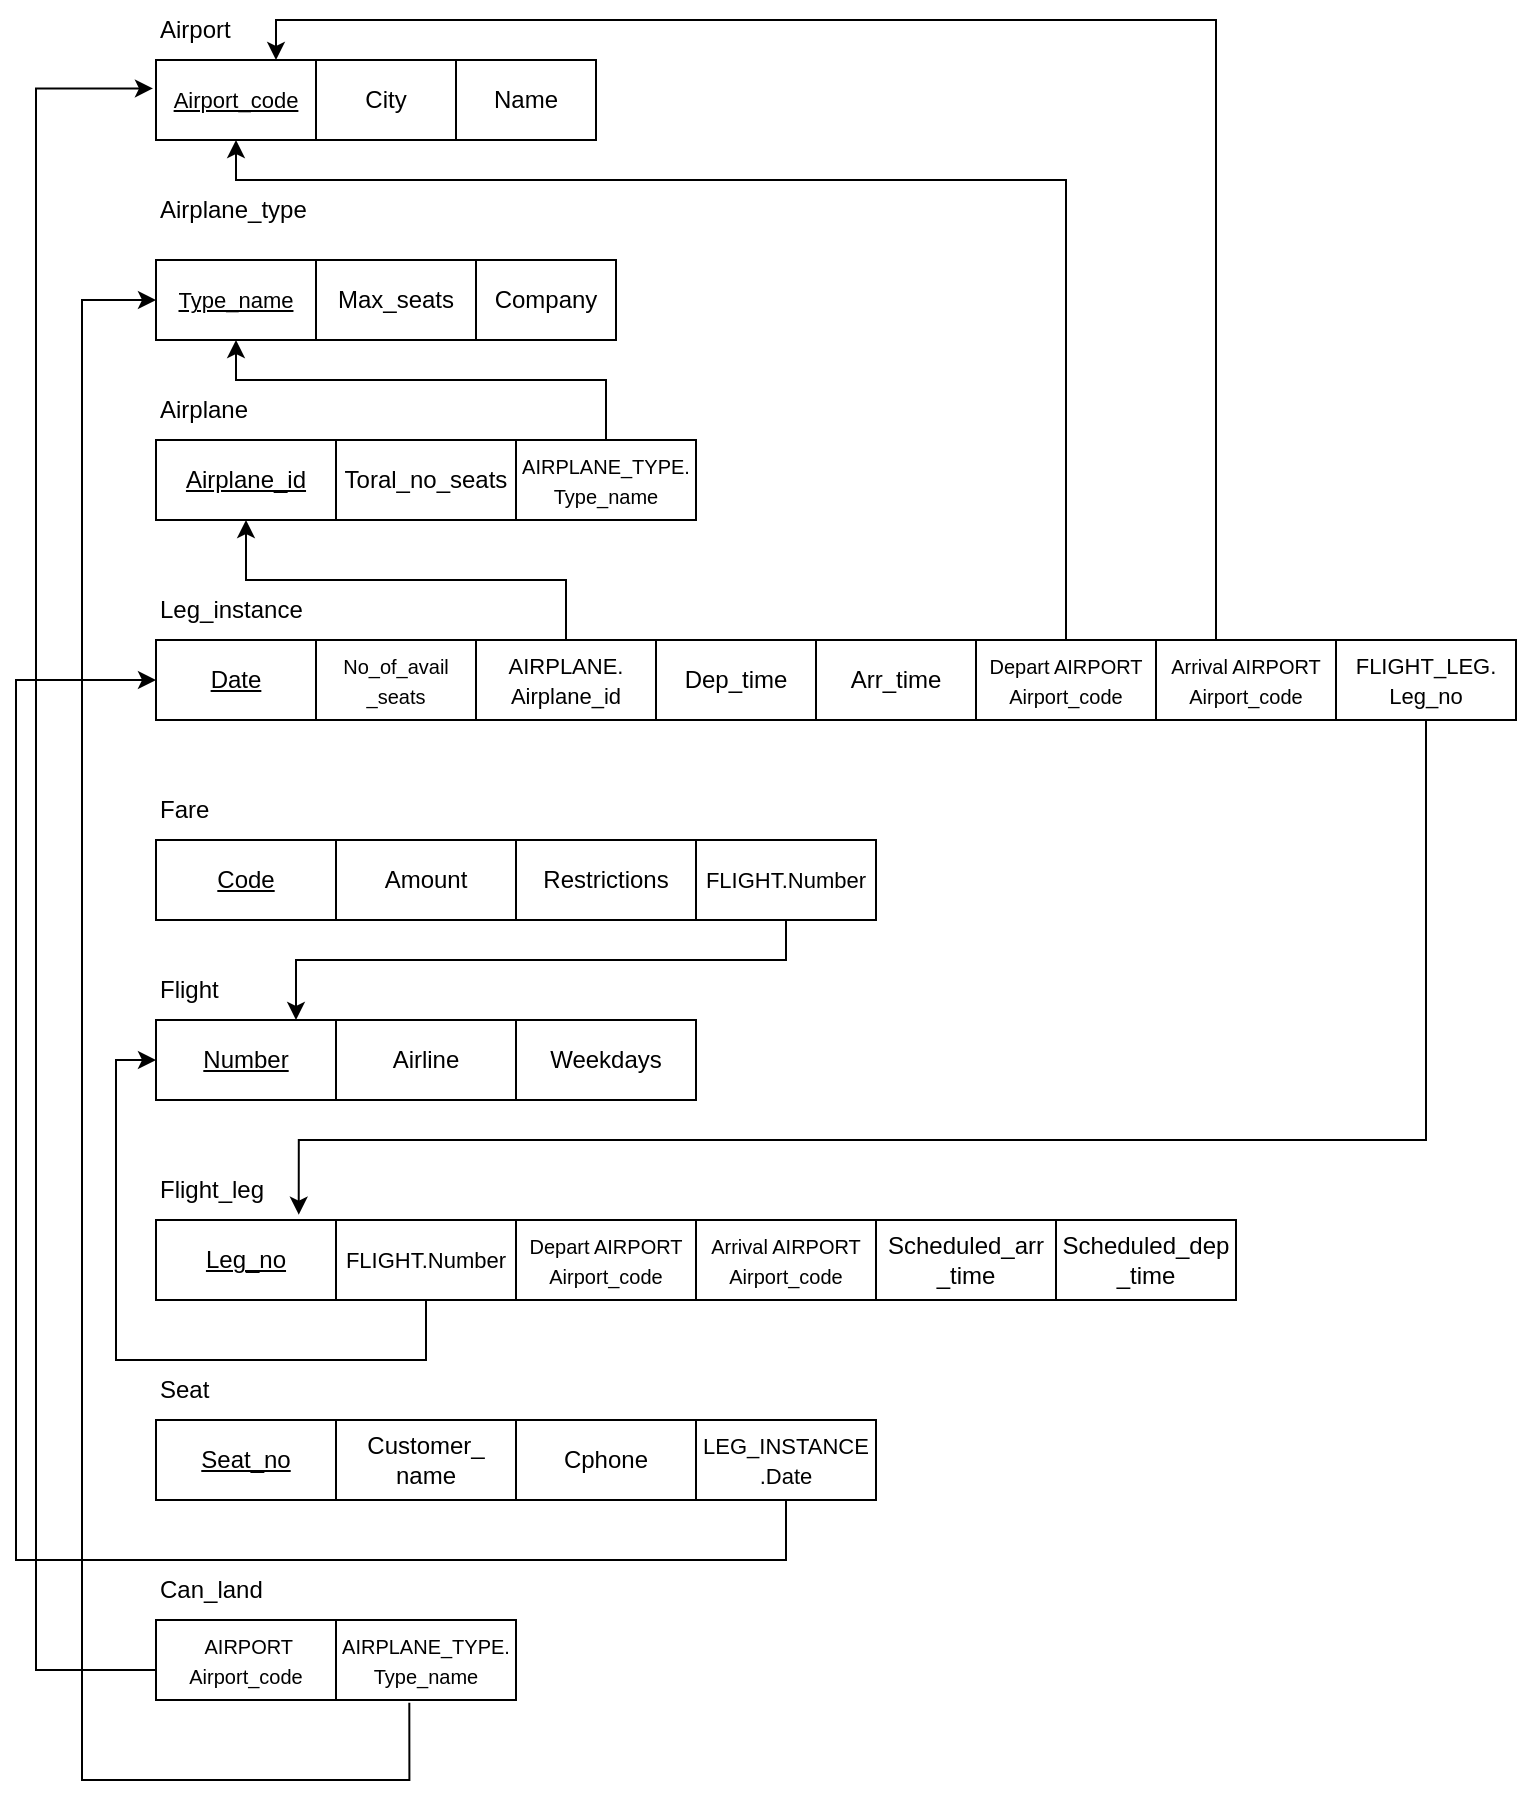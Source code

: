 <mxfile version="24.0.2" type="github">
  <diagram name="Página-1" id="2_WOX7FnMg_eUjWQ_aEJ">
    <mxGraphModel dx="1590" dy="1087" grid="1" gridSize="10" guides="1" tooltips="1" connect="1" arrows="1" fold="1" page="1" pageScale="1" pageWidth="827" pageHeight="1169" math="0" shadow="0">
      <root>
        <mxCell id="0" />
        <mxCell id="1" parent="0" />
        <mxCell id="GT8kRJstvFUQp1vNYufc-23" value="&lt;font style=&quot;font-size: 11px;&quot;&gt;&lt;u&gt;Airport_code&lt;/u&gt;&lt;/font&gt;" style="whiteSpace=wrap;html=1;align=center;" vertex="1" parent="1">
          <mxGeometry x="90" y="80" width="80" height="40" as="geometry" />
        </mxCell>
        <mxCell id="GT8kRJstvFUQp1vNYufc-24" value="City" style="whiteSpace=wrap;html=1;align=center;" vertex="1" parent="1">
          <mxGeometry x="170" y="80" width="70" height="40" as="geometry" />
        </mxCell>
        <mxCell id="GT8kRJstvFUQp1vNYufc-25" value="Name" style="whiteSpace=wrap;html=1;align=center;" vertex="1" parent="1">
          <mxGeometry x="240" y="80" width="70" height="40" as="geometry" />
        </mxCell>
        <mxCell id="GT8kRJstvFUQp1vNYufc-27" value="Airport" style="text;html=1;align=left;verticalAlign=middle;whiteSpace=wrap;rounded=0;" vertex="1" parent="1">
          <mxGeometry x="90" y="50" width="60" height="30" as="geometry" />
        </mxCell>
        <mxCell id="GT8kRJstvFUQp1vNYufc-29" value="&lt;font style=&quot;font-size: 11px;&quot;&gt;&lt;u&gt;Type_name&lt;/u&gt;&lt;/font&gt;" style="whiteSpace=wrap;html=1;align=center;" vertex="1" parent="1">
          <mxGeometry x="90" y="180" width="80" height="40" as="geometry" />
        </mxCell>
        <mxCell id="GT8kRJstvFUQp1vNYufc-30" value="Max_seats" style="whiteSpace=wrap;html=1;align=center;" vertex="1" parent="1">
          <mxGeometry x="170" y="180" width="80" height="40" as="geometry" />
        </mxCell>
        <mxCell id="GT8kRJstvFUQp1vNYufc-31" value="Company" style="whiteSpace=wrap;html=1;align=center;" vertex="1" parent="1">
          <mxGeometry x="250" y="180" width="70" height="40" as="geometry" />
        </mxCell>
        <mxCell id="GT8kRJstvFUQp1vNYufc-32" value="Airplane" style="text;html=1;align=left;verticalAlign=middle;whiteSpace=wrap;rounded=0;" vertex="1" parent="1">
          <mxGeometry x="90" y="240" width="80" height="30" as="geometry" />
        </mxCell>
        <mxCell id="GT8kRJstvFUQp1vNYufc-34" value="&lt;u&gt;Airplane_id&lt;/u&gt;" style="whiteSpace=wrap;html=1;align=center;" vertex="1" parent="1">
          <mxGeometry x="90" y="270" width="90" height="40" as="geometry" />
        </mxCell>
        <mxCell id="GT8kRJstvFUQp1vNYufc-35" value="Toral_no_seats" style="whiteSpace=wrap;html=1;align=center;" vertex="1" parent="1">
          <mxGeometry x="180" y="270" width="90" height="40" as="geometry" />
        </mxCell>
        <mxCell id="GT8kRJstvFUQp1vNYufc-81" style="edgeStyle=orthogonalEdgeStyle;rounded=0;orthogonalLoop=1;jettySize=auto;html=1;entryX=0.5;entryY=1;entryDx=0;entryDy=0;" edge="1" parent="1" source="GT8kRJstvFUQp1vNYufc-36" target="GT8kRJstvFUQp1vNYufc-29">
          <mxGeometry relative="1" as="geometry">
            <Array as="points">
              <mxPoint x="315" y="240" />
              <mxPoint x="130" y="240" />
            </Array>
          </mxGeometry>
        </mxCell>
        <mxCell id="GT8kRJstvFUQp1vNYufc-36" value="&lt;font style=&quot;font-size: 10px;&quot;&gt;AIRPLANE_TYPE.&lt;br&gt;Type_name&lt;/font&gt;" style="whiteSpace=wrap;html=1;align=center;" vertex="1" parent="1">
          <mxGeometry x="270" y="270" width="90" height="40" as="geometry" />
        </mxCell>
        <mxCell id="GT8kRJstvFUQp1vNYufc-37" value="Airplane_type" style="text;html=1;align=left;verticalAlign=middle;whiteSpace=wrap;rounded=0;" vertex="1" parent="1">
          <mxGeometry x="90" y="140" width="80" height="30" as="geometry" />
        </mxCell>
        <mxCell id="GT8kRJstvFUQp1vNYufc-38" value="&lt;u&gt;Date&lt;/u&gt;" style="whiteSpace=wrap;html=1;align=center;" vertex="1" parent="1">
          <mxGeometry x="90" y="370" width="80" height="40" as="geometry" />
        </mxCell>
        <mxCell id="GT8kRJstvFUQp1vNYufc-91" style="edgeStyle=orthogonalEdgeStyle;rounded=0;orthogonalLoop=1;jettySize=auto;html=1;entryX=0.75;entryY=0;entryDx=0;entryDy=0;" edge="1" parent="1" source="GT8kRJstvFUQp1vNYufc-39" target="GT8kRJstvFUQp1vNYufc-23">
          <mxGeometry relative="1" as="geometry">
            <Array as="points">
              <mxPoint x="620" y="60" />
              <mxPoint x="150" y="60" />
            </Array>
          </mxGeometry>
        </mxCell>
        <mxCell id="GT8kRJstvFUQp1vNYufc-39" value="&lt;span style=&quot;font-size: 10px;&quot;&gt;Arrival AIRPORT&lt;/span&gt;&lt;br style=&quot;font-size: 10px;&quot;&gt;&lt;span style=&quot;font-size: 10px;&quot;&gt;Airport_code&lt;/span&gt;" style="whiteSpace=wrap;html=1;align=center;" vertex="1" parent="1">
          <mxGeometry x="590" y="370" width="90" height="40" as="geometry" />
        </mxCell>
        <mxCell id="GT8kRJstvFUQp1vNYufc-86" style="edgeStyle=orthogonalEdgeStyle;rounded=0;orthogonalLoop=1;jettySize=auto;html=1;entryX=0.5;entryY=1;entryDx=0;entryDy=0;" edge="1" parent="1" source="GT8kRJstvFUQp1vNYufc-40" target="GT8kRJstvFUQp1vNYufc-23">
          <mxGeometry relative="1" as="geometry">
            <Array as="points">
              <mxPoint x="545" y="140" />
              <mxPoint x="130" y="140" />
            </Array>
          </mxGeometry>
        </mxCell>
        <mxCell id="GT8kRJstvFUQp1vNYufc-40" value="&lt;font style=&quot;font-size: 10px;&quot;&gt;Depart AIRPORT&lt;br&gt;Airport_code&lt;/font&gt;" style="whiteSpace=wrap;html=1;align=center;" vertex="1" parent="1">
          <mxGeometry x="500" y="370" width="90" height="40" as="geometry" />
        </mxCell>
        <mxCell id="GT8kRJstvFUQp1vNYufc-41" value="Arr_time" style="whiteSpace=wrap;html=1;align=center;" vertex="1" parent="1">
          <mxGeometry x="420" y="370" width="80" height="40" as="geometry" />
        </mxCell>
        <mxCell id="GT8kRJstvFUQp1vNYufc-42" value="Dep_time" style="whiteSpace=wrap;html=1;align=center;" vertex="1" parent="1">
          <mxGeometry x="340" y="370" width="80" height="40" as="geometry" />
        </mxCell>
        <mxCell id="GT8kRJstvFUQp1vNYufc-43" value="&lt;font style=&quot;font-size: 11px;&quot;&gt;AIRPLANE.&lt;br&gt;Airplane_id&lt;/font&gt;" style="whiteSpace=wrap;html=1;align=center;" vertex="1" parent="1">
          <mxGeometry x="250" y="370" width="90" height="40" as="geometry" />
        </mxCell>
        <mxCell id="GT8kRJstvFUQp1vNYufc-44" value="&lt;font style=&quot;font-size: 10px;&quot;&gt;No_of_avail&lt;br&gt;_seats&lt;/font&gt;" style="whiteSpace=wrap;html=1;align=center;" vertex="1" parent="1">
          <mxGeometry x="170" y="370" width="80" height="40" as="geometry" />
        </mxCell>
        <mxCell id="GT8kRJstvFUQp1vNYufc-48" value="Fare" style="text;html=1;align=left;verticalAlign=middle;whiteSpace=wrap;rounded=0;" vertex="1" parent="1">
          <mxGeometry x="90" y="440" width="80" height="30" as="geometry" />
        </mxCell>
        <mxCell id="GT8kRJstvFUQp1vNYufc-50" value="&lt;font style=&quot;font-size: 11px;&quot;&gt;FLIGHT_LEG.&lt;br&gt;Leg_no&lt;/font&gt;" style="whiteSpace=wrap;html=1;align=center;" vertex="1" parent="1">
          <mxGeometry x="680" y="370" width="90" height="40" as="geometry" />
        </mxCell>
        <mxCell id="GT8kRJstvFUQp1vNYufc-51" value="Leg_instance" style="text;html=1;align=left;verticalAlign=middle;whiteSpace=wrap;rounded=0;" vertex="1" parent="1">
          <mxGeometry x="90" y="340" width="80" height="30" as="geometry" />
        </mxCell>
        <mxCell id="GT8kRJstvFUQp1vNYufc-52" value="&lt;u&gt;Code&lt;/u&gt;" style="whiteSpace=wrap;html=1;align=center;" vertex="1" parent="1">
          <mxGeometry x="90" y="470" width="90" height="40" as="geometry" />
        </mxCell>
        <mxCell id="GT8kRJstvFUQp1vNYufc-53" value="Amount" style="whiteSpace=wrap;html=1;align=center;" vertex="1" parent="1">
          <mxGeometry x="180" y="470" width="90" height="40" as="geometry" />
        </mxCell>
        <mxCell id="GT8kRJstvFUQp1vNYufc-54" value="Restrictions" style="whiteSpace=wrap;html=1;align=center;" vertex="1" parent="1">
          <mxGeometry x="270" y="470" width="90" height="40" as="geometry" />
        </mxCell>
        <mxCell id="GT8kRJstvFUQp1vNYufc-55" value="&lt;font style=&quot;font-size: 11px;&quot;&gt;FLIGHT.Number&lt;/font&gt;" style="whiteSpace=wrap;html=1;align=center;" vertex="1" parent="1">
          <mxGeometry x="360" y="470" width="90" height="40" as="geometry" />
        </mxCell>
        <mxCell id="GT8kRJstvFUQp1vNYufc-56" value="Flight" style="text;html=1;align=left;verticalAlign=middle;whiteSpace=wrap;rounded=0;" vertex="1" parent="1">
          <mxGeometry x="90" y="530" width="80" height="30" as="geometry" />
        </mxCell>
        <mxCell id="GT8kRJstvFUQp1vNYufc-57" value="&lt;u&gt;Number&lt;/u&gt;" style="whiteSpace=wrap;html=1;align=center;" vertex="1" parent="1">
          <mxGeometry x="90" y="560" width="90" height="40" as="geometry" />
        </mxCell>
        <mxCell id="GT8kRJstvFUQp1vNYufc-58" value="Airline" style="whiteSpace=wrap;html=1;align=center;" vertex="1" parent="1">
          <mxGeometry x="180" y="560" width="90" height="40" as="geometry" />
        </mxCell>
        <mxCell id="GT8kRJstvFUQp1vNYufc-59" value="Weekdays" style="whiteSpace=wrap;html=1;align=center;" vertex="1" parent="1">
          <mxGeometry x="270" y="560" width="90" height="40" as="geometry" />
        </mxCell>
        <mxCell id="GT8kRJstvFUQp1vNYufc-60" value="&lt;u&gt;Leg_no&lt;/u&gt;" style="whiteSpace=wrap;html=1;align=center;" vertex="1" parent="1">
          <mxGeometry x="90" y="660" width="90" height="40" as="geometry" />
        </mxCell>
        <mxCell id="GT8kRJstvFUQp1vNYufc-63" value="Flight_leg" style="text;html=1;align=left;verticalAlign=middle;whiteSpace=wrap;rounded=0;" vertex="1" parent="1">
          <mxGeometry x="90" y="630" width="80" height="30" as="geometry" />
        </mxCell>
        <mxCell id="GT8kRJstvFUQp1vNYufc-96" style="edgeStyle=orthogonalEdgeStyle;rounded=0;orthogonalLoop=1;jettySize=auto;html=1;entryX=0;entryY=0.5;entryDx=0;entryDy=0;" edge="1" parent="1" source="GT8kRJstvFUQp1vNYufc-64" target="GT8kRJstvFUQp1vNYufc-57">
          <mxGeometry relative="1" as="geometry">
            <Array as="points">
              <mxPoint x="225" y="730" />
              <mxPoint x="70" y="730" />
              <mxPoint x="70" y="580" />
            </Array>
          </mxGeometry>
        </mxCell>
        <mxCell id="GT8kRJstvFUQp1vNYufc-64" value="&lt;font style=&quot;font-size: 11px;&quot;&gt;FLIGHT.Number&lt;/font&gt;" style="whiteSpace=wrap;html=1;align=center;" vertex="1" parent="1">
          <mxGeometry x="180" y="660" width="90" height="40" as="geometry" />
        </mxCell>
        <mxCell id="GT8kRJstvFUQp1vNYufc-65" value="&lt;font style=&quot;font-size: 10px;&quot;&gt;Depart AIRPORT&lt;br&gt;Airport_code&lt;/font&gt;" style="whiteSpace=wrap;html=1;align=center;" vertex="1" parent="1">
          <mxGeometry x="270" y="660" width="90" height="40" as="geometry" />
        </mxCell>
        <mxCell id="GT8kRJstvFUQp1vNYufc-66" value="&lt;span style=&quot;font-size: 10px;&quot;&gt;Arrival AIRPORT&lt;/span&gt;&lt;br style=&quot;font-size: 10px;&quot;&gt;&lt;span style=&quot;font-size: 10px;&quot;&gt;Airport_code&lt;/span&gt;" style="whiteSpace=wrap;html=1;align=center;" vertex="1" parent="1">
          <mxGeometry x="360" y="660" width="90" height="40" as="geometry" />
        </mxCell>
        <mxCell id="GT8kRJstvFUQp1vNYufc-68" value="Scheduled_arr&lt;br&gt;_time" style="whiteSpace=wrap;html=1;align=center;" vertex="1" parent="1">
          <mxGeometry x="450" y="660" width="90" height="40" as="geometry" />
        </mxCell>
        <mxCell id="GT8kRJstvFUQp1vNYufc-69" value="Scheduled_dep&lt;br&gt;_time" style="whiteSpace=wrap;html=1;align=center;" vertex="1" parent="1">
          <mxGeometry x="540" y="660" width="90" height="40" as="geometry" />
        </mxCell>
        <mxCell id="GT8kRJstvFUQp1vNYufc-70" value="Seat" style="text;html=1;align=left;verticalAlign=middle;whiteSpace=wrap;rounded=0;" vertex="1" parent="1">
          <mxGeometry x="90" y="730" width="80" height="30" as="geometry" />
        </mxCell>
        <mxCell id="GT8kRJstvFUQp1vNYufc-71" value="&lt;u&gt;Seat_no&lt;/u&gt;" style="whiteSpace=wrap;html=1;align=center;" vertex="1" parent="1">
          <mxGeometry x="90" y="760" width="90" height="40" as="geometry" />
        </mxCell>
        <mxCell id="GT8kRJstvFUQp1vNYufc-72" value="Customer_&lt;br&gt;name" style="whiteSpace=wrap;html=1;align=center;" vertex="1" parent="1">
          <mxGeometry x="180" y="760" width="90" height="40" as="geometry" />
        </mxCell>
        <mxCell id="GT8kRJstvFUQp1vNYufc-73" value="Cphone" style="whiteSpace=wrap;html=1;align=center;" vertex="1" parent="1">
          <mxGeometry x="270" y="760" width="90" height="40" as="geometry" />
        </mxCell>
        <mxCell id="GT8kRJstvFUQp1vNYufc-99" style="edgeStyle=orthogonalEdgeStyle;rounded=0;orthogonalLoop=1;jettySize=auto;html=1;entryX=0;entryY=0.5;entryDx=0;entryDy=0;" edge="1" parent="1" source="GT8kRJstvFUQp1vNYufc-75" target="GT8kRJstvFUQp1vNYufc-38">
          <mxGeometry relative="1" as="geometry">
            <Array as="points">
              <mxPoint x="405" y="830" />
              <mxPoint x="20" y="830" />
              <mxPoint x="20" y="390" />
            </Array>
          </mxGeometry>
        </mxCell>
        <mxCell id="GT8kRJstvFUQp1vNYufc-75" value="&lt;font style=&quot;font-size: 11px;&quot;&gt;LEG_INSTANCE&lt;br&gt;.Date&lt;/font&gt;" style="whiteSpace=wrap;html=1;align=center;" vertex="1" parent="1">
          <mxGeometry x="360" y="760" width="90" height="40" as="geometry" />
        </mxCell>
        <mxCell id="GT8kRJstvFUQp1vNYufc-76" value="Can_land" style="text;html=1;align=left;verticalAlign=middle;whiteSpace=wrap;rounded=0;" vertex="1" parent="1">
          <mxGeometry x="90" y="830" width="80" height="30" as="geometry" />
        </mxCell>
        <mxCell id="GT8kRJstvFUQp1vNYufc-98" style="edgeStyle=orthogonalEdgeStyle;rounded=0;orthogonalLoop=1;jettySize=auto;html=1;entryX=-0.019;entryY=0.356;entryDx=0;entryDy=0;entryPerimeter=0;exitX=0;exitY=0.5;exitDx=0;exitDy=0;" edge="1" parent="1" source="GT8kRJstvFUQp1vNYufc-78" target="GT8kRJstvFUQp1vNYufc-23">
          <mxGeometry relative="1" as="geometry">
            <mxPoint x="50" y="885" as="sourcePoint" />
            <mxPoint x="50" y="95" as="targetPoint" />
            <Array as="points">
              <mxPoint x="90" y="885" />
              <mxPoint x="30" y="885" />
              <mxPoint x="30" y="94" />
            </Array>
          </mxGeometry>
        </mxCell>
        <mxCell id="GT8kRJstvFUQp1vNYufc-78" value="&lt;font style=&quot;font-size: 10px;&quot;&gt;&amp;nbsp;AIRPORT&lt;br&gt;Airport_code&lt;/font&gt;" style="whiteSpace=wrap;html=1;align=center;" vertex="1" parent="1">
          <mxGeometry x="90" y="860" width="90" height="40" as="geometry" />
        </mxCell>
        <mxCell id="GT8kRJstvFUQp1vNYufc-82" style="edgeStyle=orthogonalEdgeStyle;rounded=0;orthogonalLoop=1;jettySize=auto;html=1;exitX=0.593;exitY=1.033;exitDx=0;exitDy=0;exitPerimeter=0;entryX=0;entryY=0.5;entryDx=0;entryDy=0;" edge="1" parent="1" target="GT8kRJstvFUQp1vNYufc-29">
          <mxGeometry relative="1" as="geometry">
            <mxPoint x="73.29" y="200" as="targetPoint" />
            <mxPoint x="216.66" y="901.32" as="sourcePoint" />
            <Array as="points">
              <mxPoint x="217" y="940" />
              <mxPoint x="53" y="940" />
              <mxPoint x="53" y="200" />
            </Array>
          </mxGeometry>
        </mxCell>
        <mxCell id="GT8kRJstvFUQp1vNYufc-79" value="&lt;font style=&quot;font-size: 10px;&quot;&gt;AIRPLANE_TYPE.&lt;br&gt;Type_name&lt;/font&gt;" style="whiteSpace=wrap;html=1;align=center;" vertex="1" parent="1">
          <mxGeometry x="180" y="860" width="90" height="40" as="geometry" />
        </mxCell>
        <mxCell id="GT8kRJstvFUQp1vNYufc-84" style="edgeStyle=orthogonalEdgeStyle;rounded=0;orthogonalLoop=1;jettySize=auto;html=1;entryX=0.5;entryY=1;entryDx=0;entryDy=0;" edge="1" parent="1" source="GT8kRJstvFUQp1vNYufc-43" target="GT8kRJstvFUQp1vNYufc-34">
          <mxGeometry relative="1" as="geometry">
            <Array as="points">
              <mxPoint x="295" y="340" />
              <mxPoint x="135" y="340" />
            </Array>
          </mxGeometry>
        </mxCell>
        <mxCell id="GT8kRJstvFUQp1vNYufc-93" style="edgeStyle=orthogonalEdgeStyle;rounded=0;orthogonalLoop=1;jettySize=auto;html=1;" edge="1" parent="1" source="GT8kRJstvFUQp1vNYufc-55" target="GT8kRJstvFUQp1vNYufc-57">
          <mxGeometry relative="1" as="geometry">
            <Array as="points">
              <mxPoint x="405" y="530" />
              <mxPoint x="160" y="530" />
            </Array>
          </mxGeometry>
        </mxCell>
        <mxCell id="GT8kRJstvFUQp1vNYufc-95" style="edgeStyle=orthogonalEdgeStyle;rounded=0;orthogonalLoop=1;jettySize=auto;html=1;entryX=0.892;entryY=0.911;entryDx=0;entryDy=0;entryPerimeter=0;" edge="1" parent="1" source="GT8kRJstvFUQp1vNYufc-50" target="GT8kRJstvFUQp1vNYufc-63">
          <mxGeometry relative="1" as="geometry">
            <Array as="points">
              <mxPoint x="725" y="620" />
              <mxPoint x="161" y="620" />
            </Array>
          </mxGeometry>
        </mxCell>
      </root>
    </mxGraphModel>
  </diagram>
</mxfile>
